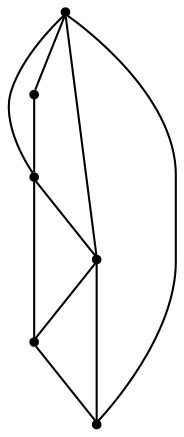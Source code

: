 graph {
  node [shape=point,comment="{\"directed\":false,\"doi\":\"10.1007/978-3-662-45803-7_22\",\"figure\":\"1 (2)\"}"]

  v0 [pos="971.7380544125115,726.2282720154469"]
  v1 [pos="905.0232899666283,792.9298686047473"]
  v2 [pos="971.7380544125115,859.6314651940478"]
  v3 [pos="905.0232899666283,659.5266754261465"]
  v4 [pos="905.0232899666283,726.2282720154469"]
  v5 [pos="838.3085255207452,726.2282720154469"]

  v0 -- v1 [id="-1",pos="971.7380544125115,726.2282720154469 905.0232899666283,792.9298686047473 905.0232899666283,792.9298686047473 905.0232899666283,792.9298686047473"]
  v5 -- v3 [id="-2",pos="838.3085255207452,726.2282720154469 905.0232899666283,659.5266754261465 905.0232899666283,659.5266754261465 905.0232899666283,659.5266754261465"]
  v1 -- v4 [id="-3",pos="905.0232899666283,792.9298686047473 905.0232899666283,726.2282720154469 905.0232899666283,726.2282720154469 905.0232899666283,726.2282720154469"]
  v1 -- v5 [id="-4",pos="905.0232899666283,792.9298686047473 838.3085255207452,726.2282720154469 838.3085255207452,726.2282720154469 838.3085255207452,726.2282720154469"]
  v4 -- v0 [id="-5",pos="905.0232899666283,726.2282720154469 971.7380544125115,726.2282720154469 971.7380544125115,726.2282720154469 971.7380544125115,726.2282720154469"]
  v4 -- v5 [id="-6",pos="905.0232899666283,726.2282720154469 838.3085255207452,726.2282720154469 838.3085255207452,726.2282720154469 838.3085255207452,726.2282720154469"]
  v4 -- v3 [id="-7",pos="905.0232899666283,726.2282720154469 905.0232899666283,659.5266754261465 905.0232899666283,659.5266754261465 905.0232899666283,659.5266754261465"]
  v3 -- v0 [id="-8",pos="905.0232899666283,659.5266754261465 971.7380544125115,726.2282720154469 971.7380544125115,726.2282720154469 971.7380544125115,726.2282720154469"]
  v2 -- v1 [id="-9",pos="971.7380544125115,859.6314651940478 905.0232899666283,792.9298686047473 905.0232899666283,792.9298686047473 905.0232899666283,792.9298686047473"]
  v0 -- v2 [id="-10",pos="971.7380544125115,726.2282720154469 971.7380544125115,859.6314651940478 971.7380544125115,859.6314651940478 971.7380544125115,859.6314651940478"]
}